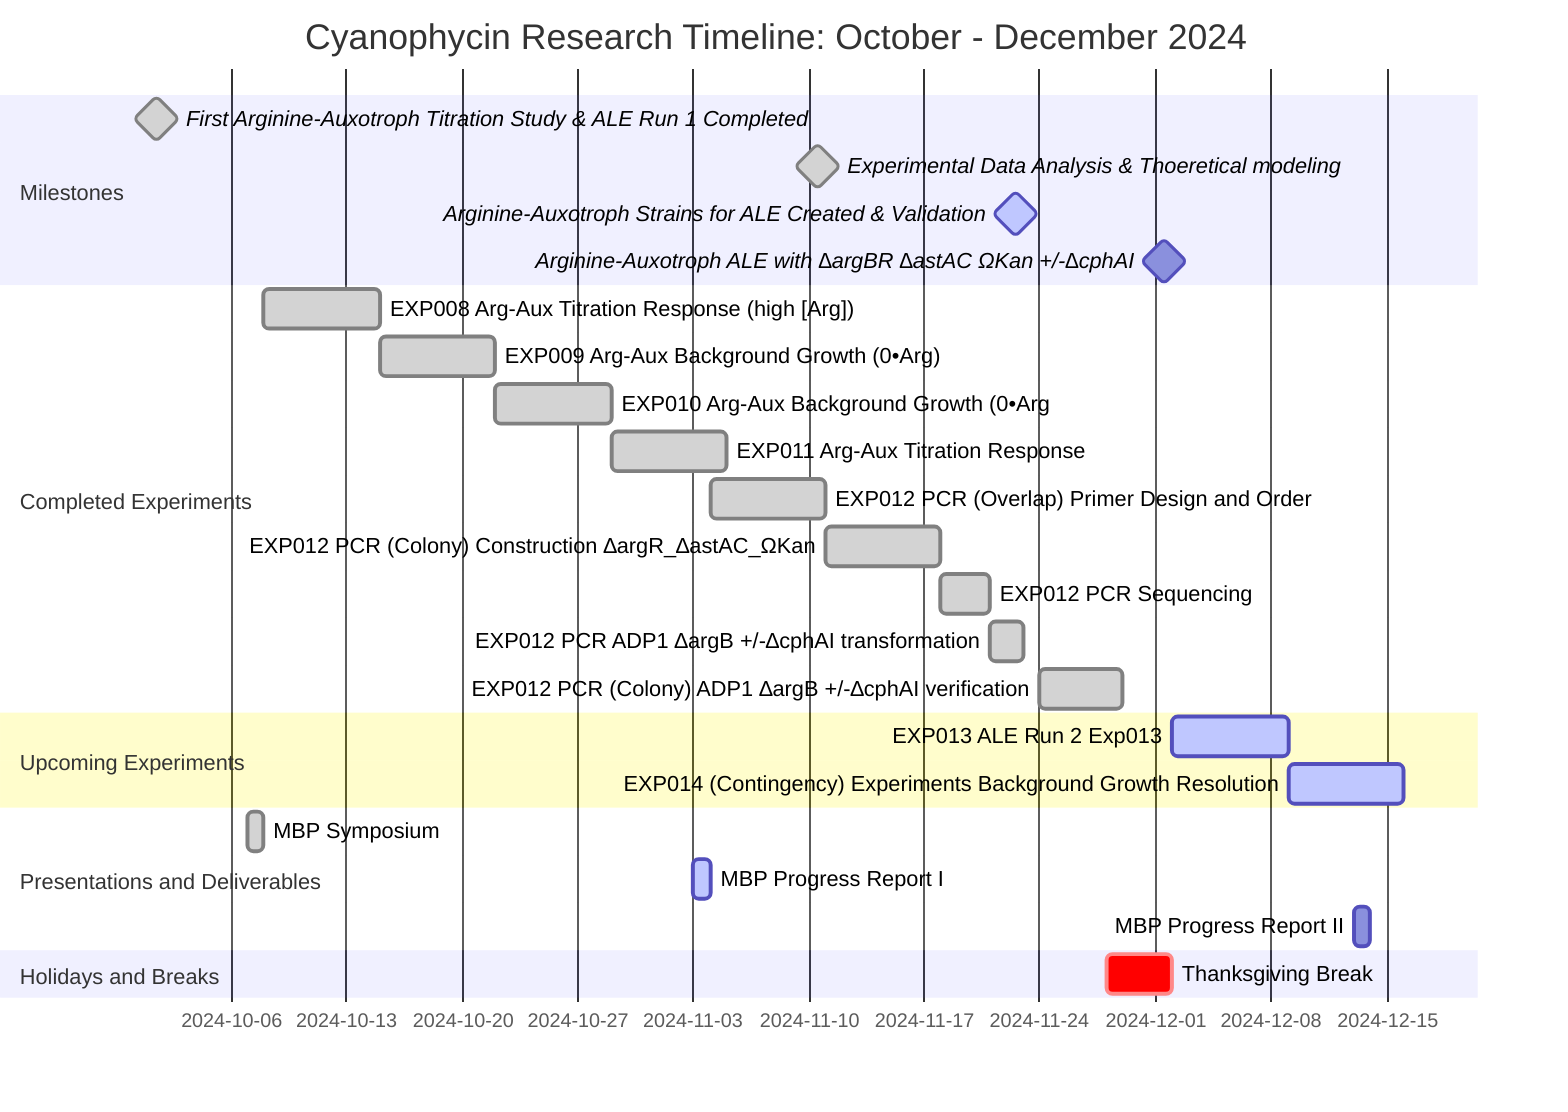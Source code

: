 gantt
    title Cyanophycin Research Timeline: October - December 2024
    dateFormat MM-DD

    section Milestones
        First Arginine-Auxotroph Titration Study & ALE Run 1 Completed: done, milestone, ale1, 2024-10-01, 1d
        Experimental Data Analysis & Thoeretical modeling: done, milestone, augAuxStrains, 2024-11-10, 1d
        Arginine-Auxotroph Strains for ALE Created & Validation: active, milestone, augAuxStrains, 2024-11-22, 1d
        Arginine-Auxotroph ALE with ∆argBR ∆astAC ΩKan +/-∆cphAI: milestone, ALE, 2024-12-01, 1d

    section Completed Experiments
        EXP008 Arg-Aux Titration Response (high [Arg]): done, exp008, 2024-10-08, 1w
        EXP009 Arg-Aux Background Growth (0•Arg): done, exp009, 2024-10-15, 1w
        EXP010 Arg-Aux Background Growth (0•Arg: done, exp010, 2024-10-22, 1w
        EXP011 Arg-Aux Titration Response: done, exp011, 2024-10-29, 1w
        EXP012 PCR (Overlap) Primer Design and Order: done, design, 2024-11-04, 1w
        EXP012 PCR (Colony) Construction ∆argR_∆astAC_ΩKan: done, exp012, 2024-11-11, 1w
        EXP012 PCR Sequencing: done, exp012, 2024-11-18, 3d
        EXP012 PCR ADP1 ∆argB +/-∆cphAI transformation: done, exp012, 2024-11-21, 2d
        EXP012 PCR (Colony) ADP1 ∆argB +/-∆cphAI verification: done, exp012, 2024-11-24, 5d

    section Upcoming Experiments
        EXP013 ALE Run 2 Exp013: active, exp013, 2024-12-02, 1w
        EXP014 (Contingency) Experiments Background Growth Resolution: active, exp014, after exp013, 1w

    section Presentations and Deliverables
        MBP Symposium: done, symp, 2024-10-07, 1d
        MBP Progress Report I: active, report1, 2024-11-03, 1d
        MBP Progress Report II: 2024-12-13, 1d

    section Holidays and Breaks
        Thanksgiving Break: crit, 2024-11-28, 4d